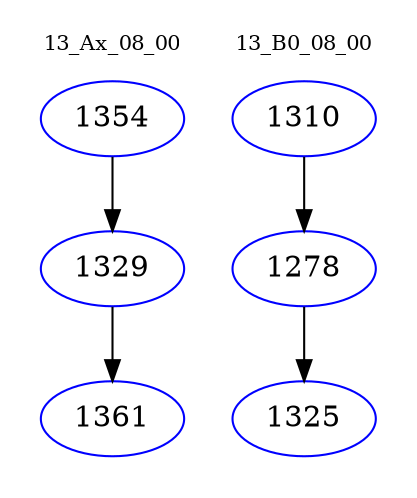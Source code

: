 digraph{
subgraph cluster_0 {
color = white
label = "13_Ax_08_00";
fontsize=10;
T0_1354 [label="1354", color="blue"]
T0_1354 -> T0_1329 [color="black"]
T0_1329 [label="1329", color="blue"]
T0_1329 -> T0_1361 [color="black"]
T0_1361 [label="1361", color="blue"]
}
subgraph cluster_1 {
color = white
label = "13_B0_08_00";
fontsize=10;
T1_1310 [label="1310", color="blue"]
T1_1310 -> T1_1278 [color="black"]
T1_1278 [label="1278", color="blue"]
T1_1278 -> T1_1325 [color="black"]
T1_1325 [label="1325", color="blue"]
}
}

